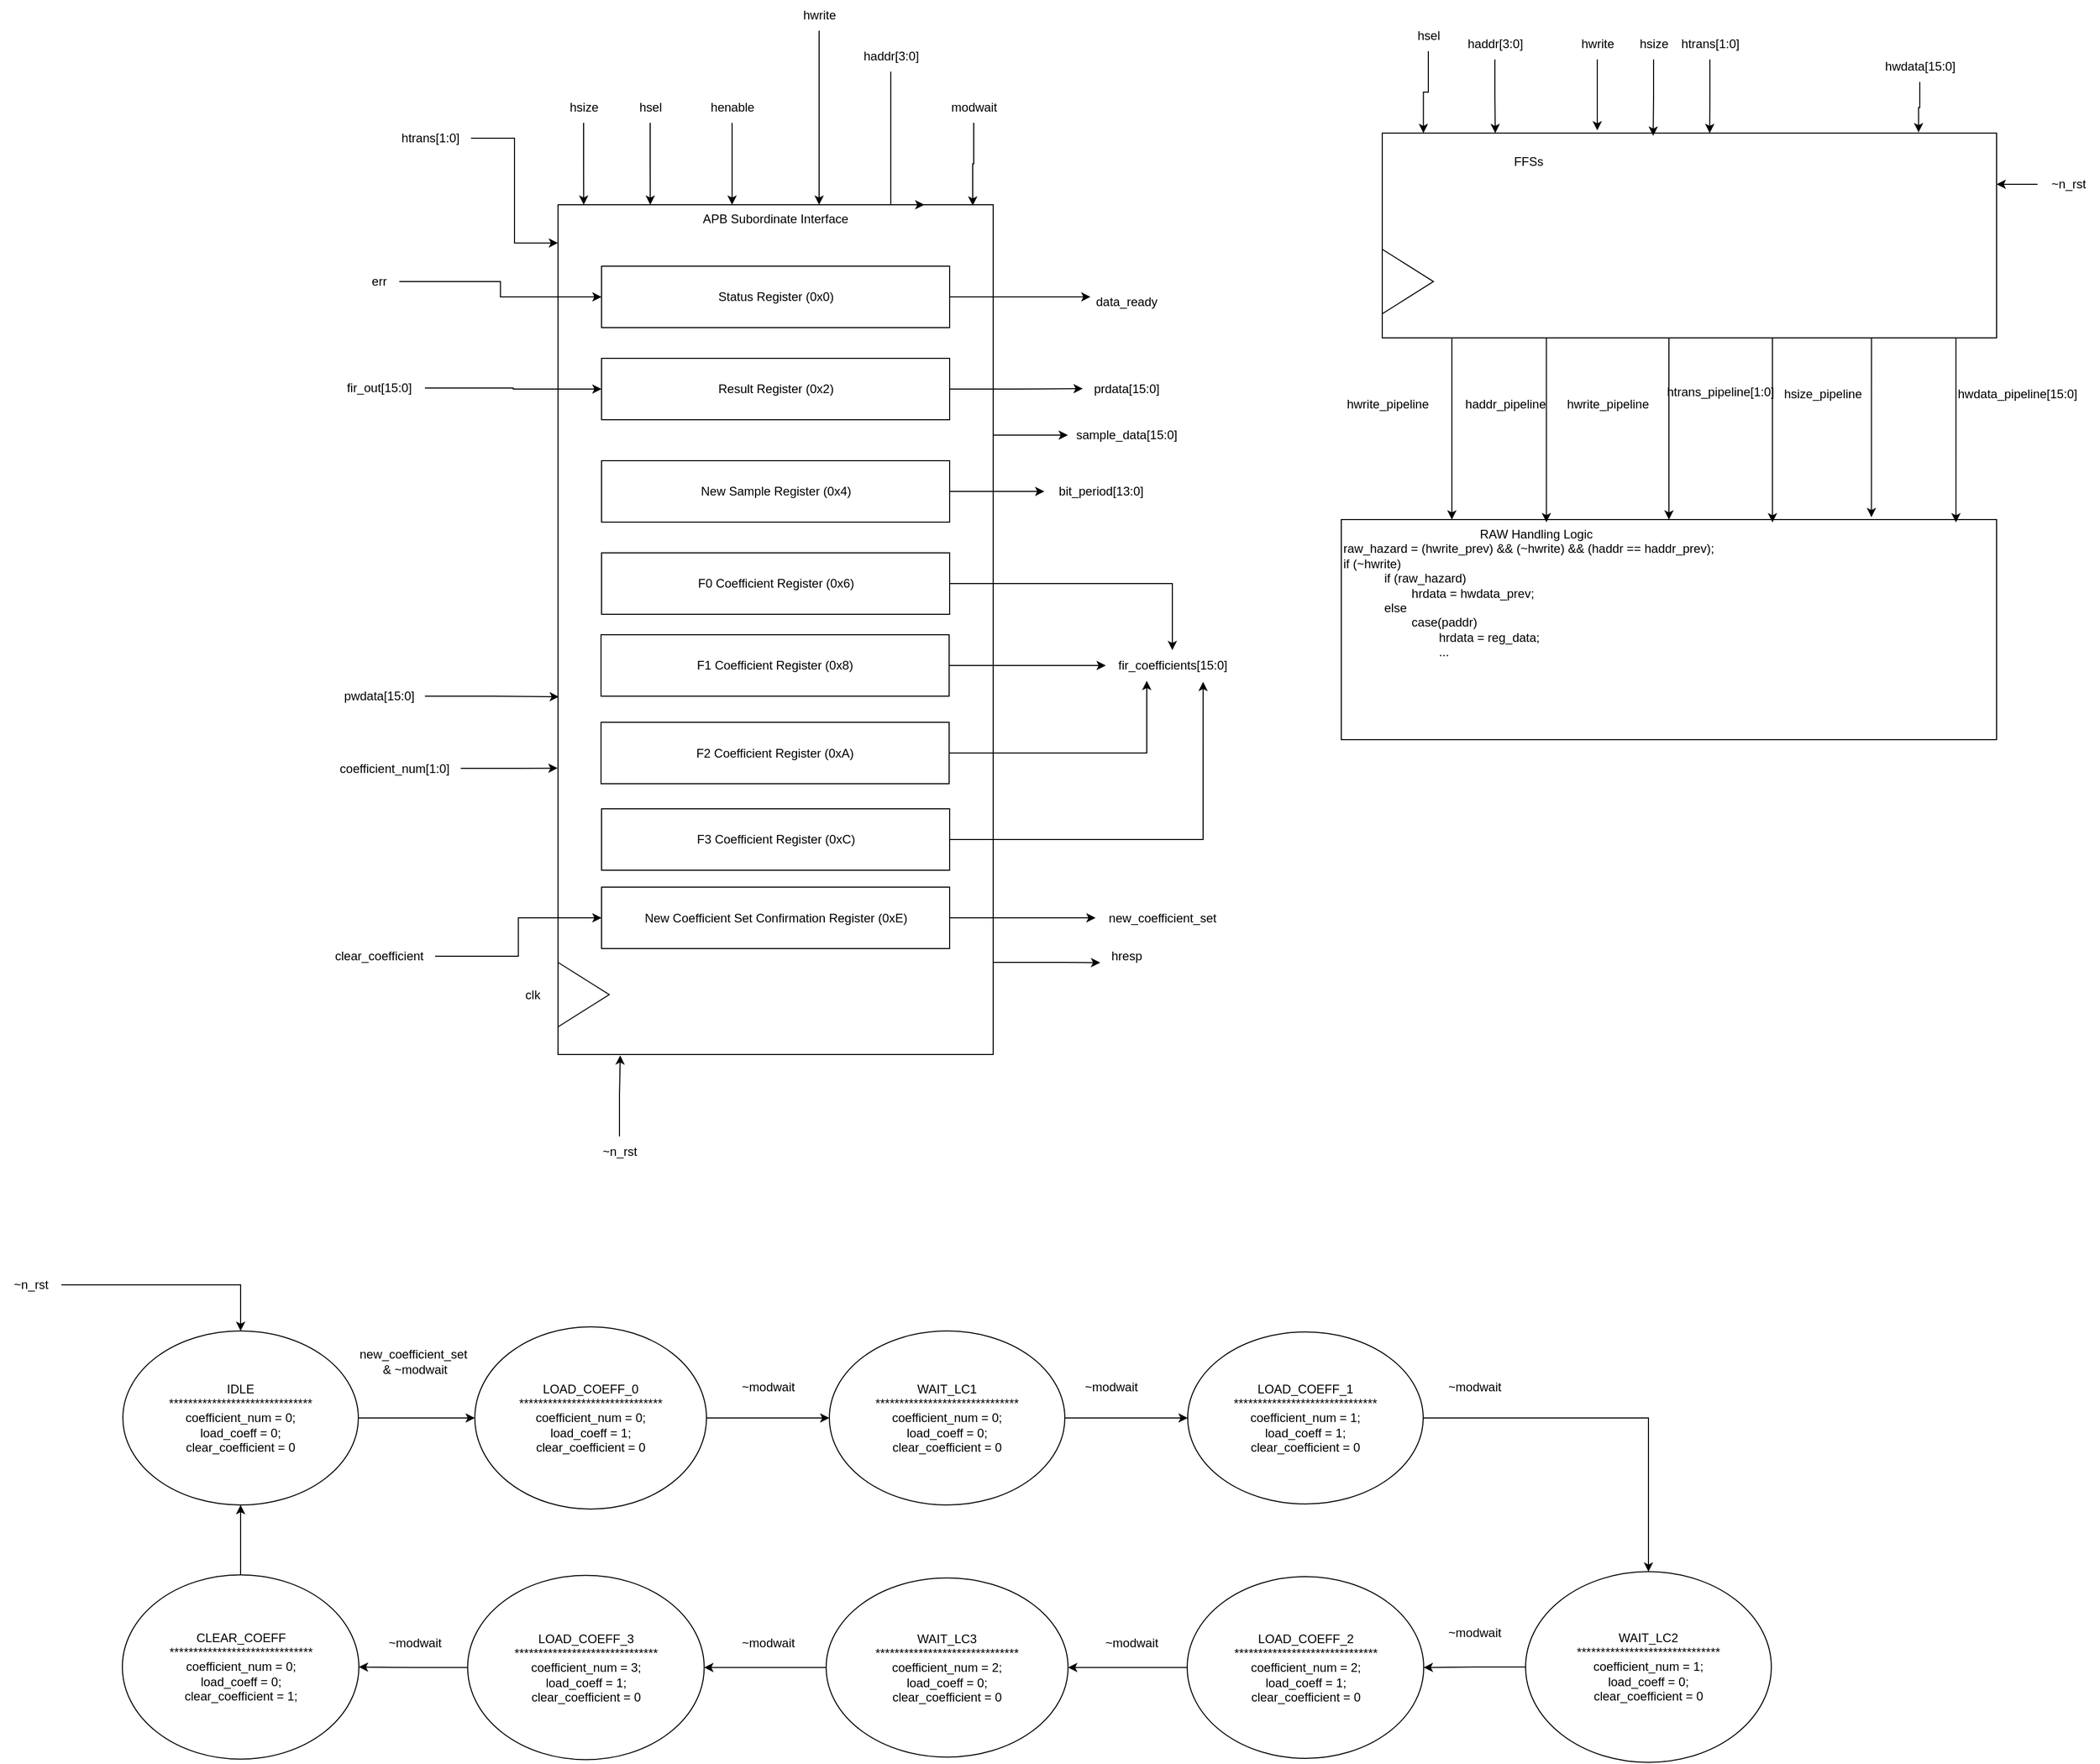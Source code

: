 <mxfile version="26.1.3">
  <diagram name="Page-1" id="P24K-qhNfImgQtz_AjTO">
    <mxGraphModel dx="3123" dy="1238" grid="1" gridSize="10" guides="1" tooltips="1" connect="1" arrows="1" fold="1" page="1" pageScale="1" pageWidth="850" pageHeight="1100" math="0" shadow="0">
      <root>
        <mxCell id="0" />
        <mxCell id="1" parent="0" />
        <mxCell id="o1OYObT5BuMIY8ksVBpy-1" value="clk" style="text;html=1;align=center;verticalAlign=middle;resizable=0;points=[];autosize=1;strokeColor=none;fillColor=none;" parent="1" vertex="1">
          <mxGeometry x="-950" y="1926.5" width="40" height="30" as="geometry" />
        </mxCell>
        <mxCell id="o1OYObT5BuMIY8ksVBpy-2" value="~n_rst" style="text;html=1;align=center;verticalAlign=middle;resizable=0;points=[];autosize=1;strokeColor=none;fillColor=none;" parent="1" vertex="1">
          <mxGeometry x="-875" y="2080" width="60" height="30" as="geometry" />
        </mxCell>
        <mxCell id="o1OYObT5BuMIY8ksVBpy-3" value="&lt;div&gt;APB Subordinate Interface&lt;/div&gt;" style="rounded=0;whiteSpace=wrap;html=1;align=center;verticalAlign=top;" parent="1" vertex="1">
          <mxGeometry x="-905" y="1170" width="425" height="830" as="geometry" />
        </mxCell>
        <mxCell id="o1OYObT5BuMIY8ksVBpy-4" value="" style="triangle;whiteSpace=wrap;html=1;" parent="1" vertex="1">
          <mxGeometry x="-905" y="1910" width="50" height="63" as="geometry" />
        </mxCell>
        <mxCell id="o1OYObT5BuMIY8ksVBpy-5" style="edgeStyle=orthogonalEdgeStyle;rounded=0;orthogonalLoop=1;jettySize=auto;html=1;entryX=0.143;entryY=1.001;entryDx=0;entryDy=0;entryPerimeter=0;" parent="1" source="o1OYObT5BuMIY8ksVBpy-2" target="o1OYObT5BuMIY8ksVBpy-3" edge="1">
          <mxGeometry relative="1" as="geometry" />
        </mxCell>
        <mxCell id="o1OYObT5BuMIY8ksVBpy-6" value="Status Register (0x0)" style="rounded=0;whiteSpace=wrap;html=1;" parent="1" vertex="1">
          <mxGeometry x="-862.5" y="1230" width="340" height="60" as="geometry" />
        </mxCell>
        <mxCell id="o1OYObT5BuMIY8ksVBpy-7" value="Result Register (0x2)" style="rounded=0;whiteSpace=wrap;html=1;" parent="1" vertex="1">
          <mxGeometry x="-862.5" y="1320" width="340" height="60" as="geometry" />
        </mxCell>
        <mxCell id="o1OYObT5BuMIY8ksVBpy-8" style="edgeStyle=orthogonalEdgeStyle;rounded=0;orthogonalLoop=1;jettySize=auto;html=1;" parent="1" source="o1OYObT5BuMIY8ksVBpy-9" target="o1OYObT5BuMIY8ksVBpy-32" edge="1">
          <mxGeometry relative="1" as="geometry" />
        </mxCell>
        <mxCell id="o1OYObT5BuMIY8ksVBpy-9" value="New Sample Register (0x4)" style="rounded=0;whiteSpace=wrap;html=1;" parent="1" vertex="1">
          <mxGeometry x="-862.5" y="1420" width="340" height="60" as="geometry" />
        </mxCell>
        <mxCell id="o1OYObT5BuMIY8ksVBpy-10" style="edgeStyle=orthogonalEdgeStyle;rounded=0;orthogonalLoop=1;jettySize=auto;html=1;" parent="1" source="o1OYObT5BuMIY8ksVBpy-11" target="o1OYObT5BuMIY8ksVBpy-33" edge="1">
          <mxGeometry relative="1" as="geometry" />
        </mxCell>
        <mxCell id="o1OYObT5BuMIY8ksVBpy-11" value="F0 Coefficient Register (0x6)" style="rounded=0;whiteSpace=wrap;html=1;" parent="1" vertex="1">
          <mxGeometry x="-862.5" y="1510" width="340" height="60" as="geometry" />
        </mxCell>
        <mxCell id="o1OYObT5BuMIY8ksVBpy-13" style="edgeStyle=orthogonalEdgeStyle;rounded=0;orthogonalLoop=1;jettySize=auto;html=1;entryX=0;entryY=0.5;entryDx=0;entryDy=0;" parent="1" source="o1OYObT5BuMIY8ksVBpy-14" target="o1OYObT5BuMIY8ksVBpy-6" edge="1">
          <mxGeometry relative="1" as="geometry" />
        </mxCell>
        <mxCell id="o1OYObT5BuMIY8ksVBpy-14" value="err" style="text;html=1;align=center;verticalAlign=middle;resizable=0;points=[];autosize=1;strokeColor=none;fillColor=none;" parent="1" vertex="1">
          <mxGeometry x="-1100" y="1230" width="40" height="30" as="geometry" />
        </mxCell>
        <mxCell id="o1OYObT5BuMIY8ksVBpy-15" value="sample_data[15:0]" style="text;html=1;align=center;verticalAlign=middle;resizable=0;points=[];autosize=1;strokeColor=none;fillColor=none;" parent="1" vertex="1">
          <mxGeometry x="-410" y="1380" width="120" height="30" as="geometry" />
        </mxCell>
        <mxCell id="o1OYObT5BuMIY8ksVBpy-18" style="edgeStyle=orthogonalEdgeStyle;rounded=0;orthogonalLoop=1;jettySize=auto;html=1;entryX=0;entryY=0.5;entryDx=0;entryDy=0;" parent="1" source="JW7BccXnfLLCZpJVobOL-10" target="o1OYObT5BuMIY8ksVBpy-7" edge="1">
          <mxGeometry relative="1" as="geometry">
            <mxPoint x="-1020" y="1365" as="sourcePoint" />
            <mxPoint x="-940" y="1350" as="targetPoint" />
            <Array as="points" />
          </mxGeometry>
        </mxCell>
        <mxCell id="o1OYObT5BuMIY8ksVBpy-20" value="hsel" style="text;html=1;align=center;verticalAlign=middle;resizable=0;points=[];autosize=1;strokeColor=none;fillColor=none;" parent="1" vertex="1">
          <mxGeometry x="-840" y="1060" width="50" height="30" as="geometry" />
        </mxCell>
        <mxCell id="o1OYObT5BuMIY8ksVBpy-21" value="haddr[3:0]" style="text;html=1;align=center;verticalAlign=middle;resizable=0;points=[];autosize=1;strokeColor=none;fillColor=none;" parent="1" vertex="1">
          <mxGeometry x="-620" y="1010" width="80" height="30" as="geometry" />
        </mxCell>
        <mxCell id="o1OYObT5BuMIY8ksVBpy-22" style="edgeStyle=orthogonalEdgeStyle;rounded=0;orthogonalLoop=1;jettySize=auto;html=1;" parent="1" source="o1OYObT5BuMIY8ksVBpy-23" target="o1OYObT5BuMIY8ksVBpy-3" edge="1">
          <mxGeometry relative="1" as="geometry">
            <Array as="points">
              <mxPoint x="-735" y="1150" />
              <mxPoint x="-735" y="1150" />
            </Array>
          </mxGeometry>
        </mxCell>
        <mxCell id="o1OYObT5BuMIY8ksVBpy-23" value="henable" style="text;html=1;align=center;verticalAlign=middle;resizable=0;points=[];autosize=1;strokeColor=none;fillColor=none;" parent="1" vertex="1">
          <mxGeometry x="-770" y="1060" width="70" height="30" as="geometry" />
        </mxCell>
        <mxCell id="o1OYObT5BuMIY8ksVBpy-24" style="edgeStyle=orthogonalEdgeStyle;rounded=0;orthogonalLoop=1;jettySize=auto;html=1;" parent="1" source="o1OYObT5BuMIY8ksVBpy-25" target="o1OYObT5BuMIY8ksVBpy-3" edge="1">
          <mxGeometry relative="1" as="geometry">
            <Array as="points">
              <mxPoint x="-650" y="1160" />
              <mxPoint x="-650" y="1160" />
            </Array>
          </mxGeometry>
        </mxCell>
        <mxCell id="o1OYObT5BuMIY8ksVBpy-25" value="hwrite" style="text;html=1;align=center;verticalAlign=middle;resizable=0;points=[];autosize=1;strokeColor=none;fillColor=none;" parent="1" vertex="1">
          <mxGeometry x="-680" y="970" width="60" height="30" as="geometry" />
        </mxCell>
        <mxCell id="o1OYObT5BuMIY8ksVBpy-28" value="pwdata[15:0]" style="text;html=1;align=center;verticalAlign=middle;resizable=0;points=[];autosize=1;strokeColor=none;fillColor=none;" parent="1" vertex="1">
          <mxGeometry x="-1125" y="1635" width="90" height="30" as="geometry" />
        </mxCell>
        <mxCell id="o1OYObT5BuMIY8ksVBpy-29" value="prdata[15:0]" style="text;html=1;align=center;verticalAlign=middle;resizable=0;points=[];autosize=1;strokeColor=none;fillColor=none;" parent="1" vertex="1">
          <mxGeometry x="-395" y="1335" width="90" height="30" as="geometry" />
        </mxCell>
        <mxCell id="o1OYObT5BuMIY8ksVBpy-30" value="hresp" style="text;html=1;align=center;verticalAlign=middle;resizable=0;points=[];autosize=1;strokeColor=none;fillColor=none;" parent="1" vertex="1">
          <mxGeometry x="-375" y="1889" width="50" height="30" as="geometry" />
        </mxCell>
        <mxCell id="o1OYObT5BuMIY8ksVBpy-31" value="data_ready" style="text;html=1;align=center;verticalAlign=middle;resizable=0;points=[];autosize=1;strokeColor=none;fillColor=none;" parent="1" vertex="1">
          <mxGeometry x="-390" y="1250" width="80" height="30" as="geometry" />
        </mxCell>
        <mxCell id="o1OYObT5BuMIY8ksVBpy-32" value="bit_period[13:0]" style="text;html=1;align=center;verticalAlign=middle;resizable=0;points=[];autosize=1;strokeColor=none;fillColor=none;" parent="1" vertex="1">
          <mxGeometry x="-430" y="1435" width="110" height="30" as="geometry" />
        </mxCell>
        <mxCell id="o1OYObT5BuMIY8ksVBpy-33" value="fir_coefficients[15:0]" style="text;html=1;align=center;verticalAlign=middle;resizable=0;points=[];autosize=1;strokeColor=none;fillColor=none;" parent="1" vertex="1">
          <mxGeometry x="-370" y="1605" width="130" height="30" as="geometry" />
        </mxCell>
        <mxCell id="o1OYObT5BuMIY8ksVBpy-34" style="edgeStyle=orthogonalEdgeStyle;rounded=0;orthogonalLoop=1;jettySize=auto;html=1;entryX=0.842;entryY=0;entryDx=0;entryDy=0;entryPerimeter=0;" parent="1" source="o1OYObT5BuMIY8ksVBpy-21" target="o1OYObT5BuMIY8ksVBpy-3" edge="1">
          <mxGeometry relative="1" as="geometry">
            <Array as="points">
              <mxPoint x="-580" y="1170" />
            </Array>
          </mxGeometry>
        </mxCell>
        <mxCell id="o1OYObT5BuMIY8ksVBpy-35" style="edgeStyle=orthogonalEdgeStyle;rounded=0;orthogonalLoop=1;jettySize=auto;html=1;entryX=0.212;entryY=0;entryDx=0;entryDy=0;entryPerimeter=0;" parent="1" source="o1OYObT5BuMIY8ksVBpy-20" target="o1OYObT5BuMIY8ksVBpy-3" edge="1">
          <mxGeometry relative="1" as="geometry" />
        </mxCell>
        <mxCell id="o1OYObT5BuMIY8ksVBpy-37" style="edgeStyle=orthogonalEdgeStyle;rounded=0;orthogonalLoop=1;jettySize=auto;html=1;exitX=1;exitY=0.5;exitDx=0;exitDy=0;entryX=0.063;entryY=0.333;entryDx=0;entryDy=0;entryPerimeter=0;" parent="1" source="o1OYObT5BuMIY8ksVBpy-6" target="o1OYObT5BuMIY8ksVBpy-31" edge="1">
          <mxGeometry relative="1" as="geometry">
            <mxPoint x="-522.5" y="1630" as="sourcePoint" />
          </mxGeometry>
        </mxCell>
        <mxCell id="o1OYObT5BuMIY8ksVBpy-38" style="edgeStyle=orthogonalEdgeStyle;rounded=0;orthogonalLoop=1;jettySize=auto;html=1;exitX=1;exitY=1;exitDx=0;exitDy=0;entryX=-0.009;entryY=0.71;entryDx=0;entryDy=0;entryPerimeter=0;" parent="1" source="o1OYObT5BuMIY8ksVBpy-3" target="o1OYObT5BuMIY8ksVBpy-30" edge="1">
          <mxGeometry relative="1" as="geometry">
            <Array as="points">
              <mxPoint x="-480" y="1910" />
              <mxPoint x="-410" y="1910" />
            </Array>
          </mxGeometry>
        </mxCell>
        <mxCell id="o1OYObT5BuMIY8ksVBpy-39" style="edgeStyle=orthogonalEdgeStyle;rounded=0;orthogonalLoop=1;jettySize=auto;html=1;exitX=1;exitY=0.5;exitDx=0;exitDy=0;entryX=0.028;entryY=0.486;entryDx=0;entryDy=0;entryPerimeter=0;" parent="1" source="o1OYObT5BuMIY8ksVBpy-7" target="o1OYObT5BuMIY8ksVBpy-29" edge="1">
          <mxGeometry relative="1" as="geometry" />
        </mxCell>
        <mxCell id="JW7BccXnfLLCZpJVobOL-7" style="edgeStyle=orthogonalEdgeStyle;rounded=0;orthogonalLoop=1;jettySize=auto;html=1;" parent="1" source="o1OYObT5BuMIY8ksVBpy-41" target="o1OYObT5BuMIY8ksVBpy-33" edge="1">
          <mxGeometry relative="1" as="geometry" />
        </mxCell>
        <mxCell id="o1OYObT5BuMIY8ksVBpy-41" value="F1 Coefficient Register (0x8)" style="rounded=0;whiteSpace=wrap;html=1;" parent="1" vertex="1">
          <mxGeometry x="-863" y="1590" width="340" height="60" as="geometry" />
        </mxCell>
        <mxCell id="JW7BccXnfLLCZpJVobOL-8" style="edgeStyle=orthogonalEdgeStyle;rounded=0;orthogonalLoop=1;jettySize=auto;html=1;" parent="1" source="o1OYObT5BuMIY8ksVBpy-42" target="o1OYObT5BuMIY8ksVBpy-33" edge="1">
          <mxGeometry relative="1" as="geometry">
            <mxPoint x="-340" y="1640" as="targetPoint" />
            <Array as="points">
              <mxPoint x="-330" y="1706" />
            </Array>
          </mxGeometry>
        </mxCell>
        <mxCell id="o1OYObT5BuMIY8ksVBpy-42" value="F2 Coefficient Register (0xA)" style="rounded=0;whiteSpace=wrap;html=1;" parent="1" vertex="1">
          <mxGeometry x="-863" y="1675.5" width="340" height="60" as="geometry" />
        </mxCell>
        <mxCell id="o1OYObT5BuMIY8ksVBpy-43" value="F3 Coefficient Register (0xC)" style="rounded=0;whiteSpace=wrap;html=1;" parent="1" vertex="1">
          <mxGeometry x="-862.5" y="1760" width="340" height="60" as="geometry" />
        </mxCell>
        <mxCell id="JW7BccXnfLLCZpJVobOL-14" style="edgeStyle=orthogonalEdgeStyle;rounded=0;orthogonalLoop=1;jettySize=auto;html=1;" parent="1" source="o1OYObT5BuMIY8ksVBpy-44" target="JW7BccXnfLLCZpJVobOL-15" edge="1">
          <mxGeometry relative="1" as="geometry">
            <mxPoint x="-390" y="1866.5" as="targetPoint" />
          </mxGeometry>
        </mxCell>
        <mxCell id="o1OYObT5BuMIY8ksVBpy-44" value="New Coefficient Set Confirmation Register (0xE)" style="rounded=0;whiteSpace=wrap;html=1;" parent="1" vertex="1">
          <mxGeometry x="-862.5" y="1836.5" width="340" height="60" as="geometry" />
        </mxCell>
        <mxCell id="JW7BccXnfLLCZpJVobOL-1" value="hsize" style="text;html=1;align=center;verticalAlign=middle;resizable=0;points=[];autosize=1;strokeColor=none;fillColor=none;" parent="1" vertex="1">
          <mxGeometry x="-905" y="1060" width="50" height="30" as="geometry" />
        </mxCell>
        <mxCell id="JW7BccXnfLLCZpJVobOL-2" style="edgeStyle=orthogonalEdgeStyle;rounded=0;orthogonalLoop=1;jettySize=auto;html=1;entryX=0.059;entryY=0;entryDx=0;entryDy=0;entryPerimeter=0;" parent="1" source="JW7BccXnfLLCZpJVobOL-1" target="o1OYObT5BuMIY8ksVBpy-3" edge="1">
          <mxGeometry relative="1" as="geometry" />
        </mxCell>
        <mxCell id="JW7BccXnfLLCZpJVobOL-3" value="htrans[1:0]" style="text;html=1;align=center;verticalAlign=middle;resizable=0;points=[];autosize=1;strokeColor=none;fillColor=none;" parent="1" vertex="1">
          <mxGeometry x="-1070" y="1090" width="80" height="30" as="geometry" />
        </mxCell>
        <mxCell id="JW7BccXnfLLCZpJVobOL-4" style="edgeStyle=orthogonalEdgeStyle;rounded=0;orthogonalLoop=1;jettySize=auto;html=1;entryX=0;entryY=0.045;entryDx=0;entryDy=0;entryPerimeter=0;" parent="1" source="JW7BccXnfLLCZpJVobOL-3" target="o1OYObT5BuMIY8ksVBpy-3" edge="1">
          <mxGeometry relative="1" as="geometry" />
        </mxCell>
        <mxCell id="JW7BccXnfLLCZpJVobOL-5" value="modwait" style="text;html=1;align=center;verticalAlign=middle;resizable=0;points=[];autosize=1;strokeColor=none;fillColor=none;" parent="1" vertex="1">
          <mxGeometry x="-534" y="1060" width="70" height="30" as="geometry" />
        </mxCell>
        <mxCell id="JW7BccXnfLLCZpJVobOL-6" style="edgeStyle=orthogonalEdgeStyle;rounded=0;orthogonalLoop=1;jettySize=auto;html=1;entryX=0.953;entryY=0.001;entryDx=0;entryDy=0;entryPerimeter=0;" parent="1" source="JW7BccXnfLLCZpJVobOL-5" target="o1OYObT5BuMIY8ksVBpy-3" edge="1">
          <mxGeometry relative="1" as="geometry" />
        </mxCell>
        <mxCell id="JW7BccXnfLLCZpJVobOL-9" style="edgeStyle=orthogonalEdgeStyle;rounded=0;orthogonalLoop=1;jettySize=auto;html=1;entryX=0.731;entryY=1.033;entryDx=0;entryDy=0;entryPerimeter=0;" parent="1" source="o1OYObT5BuMIY8ksVBpy-43" target="o1OYObT5BuMIY8ksVBpy-33" edge="1">
          <mxGeometry relative="1" as="geometry" />
        </mxCell>
        <mxCell id="JW7BccXnfLLCZpJVobOL-10" value="fir_out[15:0]" style="text;html=1;align=center;verticalAlign=middle;resizable=0;points=[];autosize=1;strokeColor=none;fillColor=none;" parent="1" vertex="1">
          <mxGeometry x="-1125" y="1334" width="90" height="30" as="geometry" />
        </mxCell>
        <mxCell id="JW7BccXnfLLCZpJVobOL-11" value="coefficient_num[1:0]" style="text;html=1;align=center;verticalAlign=middle;resizable=0;points=[];autosize=1;strokeColor=none;fillColor=none;" parent="1" vertex="1">
          <mxGeometry x="-1130" y="1705.5" width="130" height="30" as="geometry" />
        </mxCell>
        <mxCell id="JW7BccXnfLLCZpJVobOL-13" style="edgeStyle=orthogonalEdgeStyle;rounded=0;orthogonalLoop=1;jettySize=auto;html=1;entryX=0;entryY=0.5;entryDx=0;entryDy=0;" parent="1" source="JW7BccXnfLLCZpJVobOL-12" target="o1OYObT5BuMIY8ksVBpy-44" edge="1">
          <mxGeometry relative="1" as="geometry" />
        </mxCell>
        <mxCell id="JW7BccXnfLLCZpJVobOL-12" value="clear_coefficient" style="text;html=1;align=center;verticalAlign=middle;resizable=0;points=[];autosize=1;strokeColor=none;fillColor=none;" parent="1" vertex="1">
          <mxGeometry x="-1135" y="1889" width="110" height="30" as="geometry" />
        </mxCell>
        <mxCell id="JW7BccXnfLLCZpJVobOL-15" value="new_coefficient_set" style="text;html=1;align=center;verticalAlign=middle;resizable=0;points=[];autosize=1;strokeColor=none;fillColor=none;" parent="1" vertex="1">
          <mxGeometry x="-380" y="1851.5" width="130" height="30" as="geometry" />
        </mxCell>
        <mxCell id="JW7BccXnfLLCZpJVobOL-19" style="edgeStyle=orthogonalEdgeStyle;rounded=0;orthogonalLoop=1;jettySize=auto;html=1;entryX=-0.001;entryY=0.663;entryDx=0;entryDy=0;entryPerimeter=0;" parent="1" source="JW7BccXnfLLCZpJVobOL-11" target="o1OYObT5BuMIY8ksVBpy-3" edge="1">
          <mxGeometry relative="1" as="geometry" />
        </mxCell>
        <mxCell id="JW7BccXnfLLCZpJVobOL-20" style="edgeStyle=orthogonalEdgeStyle;rounded=0;orthogonalLoop=1;jettySize=auto;html=1;entryX=0.002;entryY=0.579;entryDx=0;entryDy=0;entryPerimeter=0;" parent="1" source="o1OYObT5BuMIY8ksVBpy-28" target="o1OYObT5BuMIY8ksVBpy-3" edge="1">
          <mxGeometry relative="1" as="geometry" />
        </mxCell>
        <mxCell id="fwudxveZ5-e4nDieEfGb-2" style="edgeStyle=orthogonalEdgeStyle;rounded=0;orthogonalLoop=1;jettySize=auto;html=1;exitX=1;exitY=0.25;exitDx=0;exitDy=0;entryX=0.025;entryY=0.5;entryDx=0;entryDy=0;entryPerimeter=0;" parent="1" source="o1OYObT5BuMIY8ksVBpy-3" target="o1OYObT5BuMIY8ksVBpy-15" edge="1">
          <mxGeometry relative="1" as="geometry">
            <Array as="points">
              <mxPoint x="-480" y="1395" />
            </Array>
          </mxGeometry>
        </mxCell>
        <mxCell id="LpoQ7QQkOEqiTwrf-mtN-2" value="&lt;span style=&quot;white-space: pre;&quot;&gt;&#x9;&lt;/span&gt;&lt;span style=&quot;white-space: pre;&quot;&gt;&#x9;&lt;/span&gt;&lt;span style=&quot;white-space: pre;&quot;&gt;&#x9;&lt;/span&gt;&lt;span style=&quot;white-space: pre;&quot;&gt;&#x9;&lt;/span&gt;&lt;span style=&quot;white-space: pre;&quot;&gt;&#x9;&lt;/span&gt;RAW Handling Logic&lt;div&gt;raw_hazard = (hwrite_prev) &amp;amp;&amp;amp; (~hwrite) &amp;amp;&amp;amp; (haddr == haddr_prev);&lt;br&gt;&lt;/div&gt;&lt;div&gt;if (~hwrite)&lt;/div&gt;&lt;blockquote style=&quot;margin: 0 0 0 40px; border: none; padding: 0px;&quot;&gt;&lt;div&gt;if (raw_hazard)&lt;/div&gt;&lt;div&gt;&lt;span style=&quot;white-space: pre;&quot;&gt;&#x9;&lt;/span&gt;hrdata = hwdata_prev;&lt;/div&gt;&lt;div&gt;else&amp;nbsp;&lt;/div&gt;&lt;div&gt;&lt;span style=&quot;white-space: pre;&quot;&gt;&#x9;&lt;/span&gt;case(paddr)&amp;nbsp;&lt;/div&gt;&lt;div&gt;&lt;span style=&quot;white-space: pre;&quot;&gt;&#x9;&lt;/span&gt;&lt;span style=&quot;white-space: pre;&quot;&gt;&#x9;&lt;/span&gt;hrdata = reg_data;&lt;br&gt;&lt;/div&gt;&lt;div&gt;&lt;span style=&quot;white-space: pre;&quot;&gt;&#x9;&lt;/span&gt;&lt;span style=&quot;white-space: pre;&quot;&gt;&#x9;&lt;/span&gt;...&lt;br&gt;&lt;/div&gt;&lt;/blockquote&gt;" style="rounded=0;whiteSpace=wrap;html=1;verticalAlign=top;align=left;" parent="1" vertex="1">
          <mxGeometry x="-140" y="1477.5" width="640" height="215" as="geometry" />
        </mxCell>
        <mxCell id="LpoQ7QQkOEqiTwrf-mtN-9" style="edgeStyle=orthogonalEdgeStyle;rounded=0;orthogonalLoop=1;jettySize=auto;html=1;exitX=0.25;exitY=1;exitDx=0;exitDy=0;" parent="1" source="LpoQ7QQkOEqiTwrf-mtN-5" target="LpoQ7QQkOEqiTwrf-mtN-2" edge="1">
          <mxGeometry relative="1" as="geometry">
            <Array as="points">
              <mxPoint x="-32" y="1300" />
            </Array>
          </mxGeometry>
        </mxCell>
        <mxCell id="rItySoxppKRKGPyVT9mJ-12" style="edgeStyle=orthogonalEdgeStyle;rounded=0;orthogonalLoop=1;jettySize=auto;html=1;exitX=0.5;exitY=1;exitDx=0;exitDy=0;entryX=0.5;entryY=0;entryDx=0;entryDy=0;" edge="1" parent="1" source="LpoQ7QQkOEqiTwrf-mtN-5" target="LpoQ7QQkOEqiTwrf-mtN-2">
          <mxGeometry relative="1" as="geometry">
            <Array as="points">
              <mxPoint x="180" y="1300" />
            </Array>
          </mxGeometry>
        </mxCell>
        <mxCell id="LpoQ7QQkOEqiTwrf-mtN-5" value="&lt;span style=&quot;white-space: pre;&quot;&gt;&#x9;&lt;/span&gt;&lt;div&gt;&lt;span style=&quot;white-space: pre;&quot;&gt;&#x9;&lt;/span&gt;&lt;span style=&quot;white-space: pre;&quot;&gt;&#x9;&lt;/span&gt;&amp;nbsp; &amp;nbsp; &amp;nbsp; &amp;nbsp; &amp;nbsp; &amp;nbsp; &amp;nbsp; &amp;nbsp; &amp;nbsp; &amp;nbsp; &amp;nbsp; FFSs&lt;div&gt;&lt;span style=&quot;white-space: pre;&quot;&gt;&#x9;&lt;/span&gt;&lt;br&gt;&lt;/div&gt;&lt;/div&gt;" style="rounded=0;whiteSpace=wrap;html=1;verticalAlign=top;align=left;" parent="1" vertex="1">
          <mxGeometry x="-100" y="1100" width="600" height="200" as="geometry" />
        </mxCell>
        <mxCell id="LpoQ7QQkOEqiTwrf-mtN-6" value="" style="triangle;whiteSpace=wrap;html=1;" parent="1" vertex="1">
          <mxGeometry x="-100" y="1213.5" width="50" height="63" as="geometry" />
        </mxCell>
        <mxCell id="LpoQ7QQkOEqiTwrf-mtN-7" style="edgeStyle=orthogonalEdgeStyle;rounded=0;orthogonalLoop=1;jettySize=auto;html=1;entryX=1;entryY=0.25;entryDx=0;entryDy=0;" parent="1" source="LpoQ7QQkOEqiTwrf-mtN-8" target="LpoQ7QQkOEqiTwrf-mtN-5" edge="1">
          <mxGeometry relative="1" as="geometry">
            <mxPoint x="311" y="1104.5" as="targetPoint" />
          </mxGeometry>
        </mxCell>
        <mxCell id="LpoQ7QQkOEqiTwrf-mtN-8" value="~n_rst" style="text;html=1;align=center;verticalAlign=middle;resizable=0;points=[];autosize=1;strokeColor=none;fillColor=none;" parent="1" vertex="1">
          <mxGeometry x="540" y="1135" width="60" height="30" as="geometry" />
        </mxCell>
        <mxCell id="LpoQ7QQkOEqiTwrf-mtN-10" style="edgeStyle=orthogonalEdgeStyle;rounded=0;orthogonalLoop=1;jettySize=auto;html=1;exitX=0.75;exitY=1;exitDx=0;exitDy=0;entryX=0.313;entryY=0.012;entryDx=0;entryDy=0;entryPerimeter=0;" parent="1" source="LpoQ7QQkOEqiTwrf-mtN-5" edge="1" target="LpoQ7QQkOEqiTwrf-mtN-2">
          <mxGeometry relative="1" as="geometry">
            <mxPoint x="60" y="1468" as="targetPoint" />
            <Array as="points">
              <mxPoint x="60" y="1300" />
            </Array>
          </mxGeometry>
        </mxCell>
        <mxCell id="LpoQ7QQkOEqiTwrf-mtN-11" value="hwrite_pipeline" style="text;html=1;align=center;verticalAlign=middle;resizable=0;points=[];autosize=1;strokeColor=none;fillColor=none;" parent="1" vertex="1">
          <mxGeometry x="-145" y="1350" width="100" height="30" as="geometry" />
        </mxCell>
        <mxCell id="LpoQ7QQkOEqiTwrf-mtN-12" value="haddr_pipeline" style="text;html=1;align=center;verticalAlign=middle;resizable=0;points=[];autosize=1;strokeColor=none;fillColor=none;" parent="1" vertex="1">
          <mxGeometry x="-30" y="1350" width="100" height="30" as="geometry" />
        </mxCell>
        <mxCell id="LpoQ7QQkOEqiTwrf-mtN-14" style="edgeStyle=orthogonalEdgeStyle;rounded=0;orthogonalLoop=1;jettySize=auto;html=1;entryX=0.873;entryY=-0.004;entryDx=0;entryDy=0;entryPerimeter=0;" parent="1" source="LpoQ7QQkOEqiTwrf-mtN-13" target="LpoQ7QQkOEqiTwrf-mtN-5" edge="1">
          <mxGeometry relative="1" as="geometry">
            <mxPoint x="160" y="1090" as="targetPoint" />
          </mxGeometry>
        </mxCell>
        <mxCell id="LpoQ7QQkOEqiTwrf-mtN-13" value="hwdata[15:0]" style="text;html=1;align=center;verticalAlign=middle;resizable=0;points=[];autosize=1;strokeColor=none;fillColor=none;" parent="1" vertex="1">
          <mxGeometry x="380" y="1020" width="90" height="30" as="geometry" />
        </mxCell>
        <mxCell id="LpoQ7QQkOEqiTwrf-mtN-15" style="edgeStyle=orthogonalEdgeStyle;rounded=0;orthogonalLoop=1;jettySize=auto;html=1;exitX=0.75;exitY=1;exitDx=0;exitDy=0;entryX=0.938;entryY=0.013;entryDx=0;entryDy=0;entryPerimeter=0;" parent="1" source="LpoQ7QQkOEqiTwrf-mtN-5" target="LpoQ7QQkOEqiTwrf-mtN-2" edge="1">
          <mxGeometry relative="1" as="geometry">
            <mxPoint x="460" y="1460" as="targetPoint" />
            <Array as="points">
              <mxPoint x="460" y="1300" />
            </Array>
          </mxGeometry>
        </mxCell>
        <mxCell id="LpoQ7QQkOEqiTwrf-mtN-16" value="hwdata_pipeline[15:0]" style="text;html=1;align=center;verticalAlign=middle;resizable=0;points=[];autosize=1;strokeColor=none;fillColor=none;" parent="1" vertex="1">
          <mxGeometry x="450" y="1340" width="140" height="30" as="geometry" />
        </mxCell>
        <mxCell id="3QsRiTd6nPxtawyFbft6-2" style="edgeStyle=orthogonalEdgeStyle;rounded=0;orthogonalLoop=1;jettySize=auto;html=1;exitX=1;exitY=0.5;exitDx=0;exitDy=0;entryX=0;entryY=0.5;entryDx=0;entryDy=0;" parent="1" source="LpoQ7QQkOEqiTwrf-mtN-18" target="LpoQ7QQkOEqiTwrf-mtN-22" edge="1">
          <mxGeometry relative="1" as="geometry" />
        </mxCell>
        <mxCell id="LpoQ7QQkOEqiTwrf-mtN-18" value="&lt;div&gt;IDLE&lt;/div&gt;&lt;div&gt;******************************&lt;/div&gt;&lt;div&gt;coefficient_num = 0;&lt;/div&gt;&lt;div&gt;load_coeff = 0;&lt;/div&gt;&lt;div&gt;clear_coefficient = 0&lt;/div&gt;" style="ellipse;whiteSpace=wrap;html=1;" parent="1" vertex="1">
          <mxGeometry x="-1330" y="2270" width="230" height="170" as="geometry" />
        </mxCell>
        <mxCell id="LpoQ7QQkOEqiTwrf-mtN-19" style="edgeStyle=orthogonalEdgeStyle;rounded=0;orthogonalLoop=1;jettySize=auto;html=1;entryX=0.5;entryY=0;entryDx=0;entryDy=0;" parent="1" source="LpoQ7QQkOEqiTwrf-mtN-20" target="LpoQ7QQkOEqiTwrf-mtN-18" edge="1">
          <mxGeometry relative="1" as="geometry" />
        </mxCell>
        <mxCell id="LpoQ7QQkOEqiTwrf-mtN-20" value="~n_rst" style="text;html=1;align=center;verticalAlign=middle;resizable=0;points=[];autosize=1;strokeColor=none;fillColor=none;" parent="1" vertex="1">
          <mxGeometry x="-1450" y="2210" width="60" height="30" as="geometry" />
        </mxCell>
        <mxCell id="3QsRiTd6nPxtawyFbft6-3" style="edgeStyle=orthogonalEdgeStyle;rounded=0;orthogonalLoop=1;jettySize=auto;html=1;exitX=1;exitY=0.5;exitDx=0;exitDy=0;entryX=0;entryY=0.5;entryDx=0;entryDy=0;" parent="1" source="LpoQ7QQkOEqiTwrf-mtN-22" target="LpoQ7QQkOEqiTwrf-mtN-31" edge="1">
          <mxGeometry relative="1" as="geometry" />
        </mxCell>
        <mxCell id="LpoQ7QQkOEqiTwrf-mtN-22" value="&lt;div&gt;LOAD_COEFF_0&lt;/div&gt;&lt;div&gt;******************************&lt;/div&gt;&lt;div&gt;&lt;div&gt;coefficient_num = 0;&lt;/div&gt;&lt;div&gt;load_coeff = 1;&lt;/div&gt;&lt;div&gt;clear_coefficient = 0&lt;/div&gt;&lt;/div&gt;" style="ellipse;whiteSpace=wrap;html=1;verticalAlign=middle;" parent="1" vertex="1">
          <mxGeometry x="-986.25" y="2266" width="226.25" height="178" as="geometry" />
        </mxCell>
        <mxCell id="3QsRiTd6nPxtawyFbft6-5" style="edgeStyle=orthogonalEdgeStyle;rounded=0;orthogonalLoop=1;jettySize=auto;html=1;exitX=1;exitY=0.5;exitDx=0;exitDy=0;entryX=0.5;entryY=0;entryDx=0;entryDy=0;" parent="1" source="LpoQ7QQkOEqiTwrf-mtN-24" target="LpoQ7QQkOEqiTwrf-mtN-33" edge="1">
          <mxGeometry relative="1" as="geometry" />
        </mxCell>
        <mxCell id="LpoQ7QQkOEqiTwrf-mtN-24" value="&lt;div&gt;LOAD_COEFF_1&lt;/div&gt;&lt;div&gt;******************************&lt;/div&gt;&lt;div&gt;&lt;div&gt;coefficient_num = 1;&lt;/div&gt;&lt;div&gt;load_coeff = 1;&lt;/div&gt;&lt;div&gt;clear_coefficient = 0&lt;/div&gt;&lt;/div&gt;" style="ellipse;whiteSpace=wrap;html=1;verticalAlign=middle;" parent="1" vertex="1">
          <mxGeometry x="-290" y="2271" width="230" height="168" as="geometry" />
        </mxCell>
        <mxCell id="3QsRiTd6nPxtawyFbft6-7" style="edgeStyle=orthogonalEdgeStyle;rounded=0;orthogonalLoop=1;jettySize=auto;html=1;exitX=0;exitY=0.5;exitDx=0;exitDy=0;entryX=1;entryY=0.5;entryDx=0;entryDy=0;" parent="1" source="LpoQ7QQkOEqiTwrf-mtN-26" target="LpoQ7QQkOEqiTwrf-mtN-35" edge="1">
          <mxGeometry relative="1" as="geometry" />
        </mxCell>
        <mxCell id="LpoQ7QQkOEqiTwrf-mtN-26" value="&lt;div&gt;LOAD_COEFF_2&lt;/div&gt;&lt;div&gt;******************************&lt;/div&gt;&lt;div&gt;&lt;div&gt;coefficient_num = 2;&lt;/div&gt;&lt;div&gt;load_coeff = 1;&lt;/div&gt;&lt;div&gt;clear_coefficient = 0&lt;/div&gt;&lt;/div&gt;" style="ellipse;whiteSpace=wrap;html=1;verticalAlign=middle;" parent="1" vertex="1">
          <mxGeometry x="-290.5" y="2510" width="231" height="177.5" as="geometry" />
        </mxCell>
        <mxCell id="3QsRiTd6nPxtawyFbft6-9" style="edgeStyle=orthogonalEdgeStyle;rounded=0;orthogonalLoop=1;jettySize=auto;html=1;exitX=0;exitY=0.5;exitDx=0;exitDy=0;entryX=1;entryY=0.5;entryDx=0;entryDy=0;" parent="1" source="LpoQ7QQkOEqiTwrf-mtN-28" target="3QsRiTd6nPxtawyFbft6-1" edge="1">
          <mxGeometry relative="1" as="geometry" />
        </mxCell>
        <mxCell id="LpoQ7QQkOEqiTwrf-mtN-28" value="&lt;div&gt;LOAD_COEFF_3&lt;/div&gt;&lt;div&gt;******************************&lt;/div&gt;&lt;div&gt;&lt;div&gt;coefficient_num = 3;&lt;/div&gt;&lt;div&gt;load_coeff = 1;&lt;/div&gt;&lt;div&gt;clear_coefficient = 0&lt;/div&gt;&lt;/div&gt;" style="ellipse;whiteSpace=wrap;html=1;verticalAlign=middle;" parent="1" vertex="1">
          <mxGeometry x="-993.25" y="2508.75" width="231" height="180" as="geometry" />
        </mxCell>
        <mxCell id="3QsRiTd6nPxtawyFbft6-4" style="edgeStyle=orthogonalEdgeStyle;rounded=0;orthogonalLoop=1;jettySize=auto;html=1;exitX=1;exitY=0.5;exitDx=0;exitDy=0;entryX=0;entryY=0.5;entryDx=0;entryDy=0;" parent="1" source="LpoQ7QQkOEqiTwrf-mtN-31" target="LpoQ7QQkOEqiTwrf-mtN-24" edge="1">
          <mxGeometry relative="1" as="geometry" />
        </mxCell>
        <mxCell id="LpoQ7QQkOEqiTwrf-mtN-31" value="&lt;div&gt;WAIT_LC1&lt;/div&gt;&lt;div&gt;******************************&lt;/div&gt;&lt;div&gt;&lt;div&gt;coefficient_num = 0;&lt;/div&gt;&lt;div&gt;load_coeff = 0;&lt;/div&gt;&lt;div&gt;clear_coefficient = 0&lt;/div&gt;&lt;/div&gt;" style="ellipse;whiteSpace=wrap;html=1;verticalAlign=middle;" parent="1" vertex="1">
          <mxGeometry x="-640" y="2270" width="230" height="170" as="geometry" />
        </mxCell>
        <mxCell id="3QsRiTd6nPxtawyFbft6-6" style="edgeStyle=orthogonalEdgeStyle;rounded=0;orthogonalLoop=1;jettySize=auto;html=1;exitX=0;exitY=0.5;exitDx=0;exitDy=0;entryX=1;entryY=0.5;entryDx=0;entryDy=0;" parent="1" source="LpoQ7QQkOEqiTwrf-mtN-33" target="LpoQ7QQkOEqiTwrf-mtN-26" edge="1">
          <mxGeometry relative="1" as="geometry" />
        </mxCell>
        <mxCell id="LpoQ7QQkOEqiTwrf-mtN-33" value="&lt;div&gt;WAIT_LC2&lt;/div&gt;&lt;div&gt;******************************&lt;/div&gt;&lt;div&gt;&lt;div&gt;coefficient_num = 1;&lt;/div&gt;&lt;div&gt;load_coeff = 0;&lt;/div&gt;&lt;div&gt;clear_coefficient = 0&lt;/div&gt;&lt;/div&gt;" style="ellipse;whiteSpace=wrap;html=1;verticalAlign=middle;" parent="1" vertex="1">
          <mxGeometry x="40" y="2505.13" width="240" height="186.25" as="geometry" />
        </mxCell>
        <mxCell id="3QsRiTd6nPxtawyFbft6-8" style="edgeStyle=orthogonalEdgeStyle;rounded=0;orthogonalLoop=1;jettySize=auto;html=1;exitX=0;exitY=0.5;exitDx=0;exitDy=0;entryX=1;entryY=0.5;entryDx=0;entryDy=0;" parent="1" source="LpoQ7QQkOEqiTwrf-mtN-35" target="LpoQ7QQkOEqiTwrf-mtN-28" edge="1">
          <mxGeometry relative="1" as="geometry" />
        </mxCell>
        <mxCell id="LpoQ7QQkOEqiTwrf-mtN-35" value="&lt;div&gt;WAIT_LC3&lt;/div&gt;&lt;div&gt;******************************&lt;/div&gt;&lt;div&gt;&lt;div&gt;coefficient_num = 2;&lt;/div&gt;&lt;div&gt;load_coeff = 0;&lt;/div&gt;&lt;div&gt;clear_coefficient = 0&lt;/div&gt;&lt;/div&gt;" style="ellipse;whiteSpace=wrap;html=1;verticalAlign=middle;" parent="1" vertex="1">
          <mxGeometry x="-643.12" y="2511.25" width="236.25" height="175" as="geometry" />
        </mxCell>
        <mxCell id="3QsRiTd6nPxtawyFbft6-10" style="edgeStyle=orthogonalEdgeStyle;rounded=0;orthogonalLoop=1;jettySize=auto;html=1;exitX=0.5;exitY=0;exitDx=0;exitDy=0;entryX=0.5;entryY=1;entryDx=0;entryDy=0;" parent="1" source="3QsRiTd6nPxtawyFbft6-1" target="LpoQ7QQkOEqiTwrf-mtN-18" edge="1">
          <mxGeometry relative="1" as="geometry" />
        </mxCell>
        <mxCell id="3QsRiTd6nPxtawyFbft6-1" value="&lt;div&gt;CLEAR_COEFF&lt;/div&gt;&lt;div&gt;******************************&lt;/div&gt;&lt;div&gt;&lt;div&gt;coefficient_num = 0;&lt;/div&gt;&lt;div&gt;load_coeff = 0;&lt;/div&gt;&lt;div&gt;clear_coefficient = 1;&lt;/div&gt;&lt;/div&gt;" style="ellipse;whiteSpace=wrap;html=1;verticalAlign=middle;" parent="1" vertex="1">
          <mxGeometry x="-1330.5" y="2508.25" width="231" height="180" as="geometry" />
        </mxCell>
        <mxCell id="0V6LDFHdFcQVxMGna9ke-1" value="new_coefficient_set&amp;nbsp;&lt;div&gt;&amp;amp; ~modwait&lt;/div&gt;" style="text;html=1;align=center;verticalAlign=middle;resizable=0;points=[];autosize=1;strokeColor=none;fillColor=none;" parent="1" vertex="1">
          <mxGeometry x="-1110" y="2280" width="130" height="40" as="geometry" />
        </mxCell>
        <mxCell id="0V6LDFHdFcQVxMGna9ke-6" value="~modwait" style="text;html=1;align=center;verticalAlign=middle;resizable=0;points=[];autosize=1;strokeColor=none;fillColor=none;" parent="1" vertex="1">
          <mxGeometry x="-740" y="2310" width="80" height="30" as="geometry" />
        </mxCell>
        <mxCell id="0V6LDFHdFcQVxMGna9ke-7" value="~modwait" style="text;html=1;align=center;verticalAlign=middle;resizable=0;points=[];autosize=1;strokeColor=none;fillColor=none;" parent="1" vertex="1">
          <mxGeometry x="-405" y="2310" width="80" height="30" as="geometry" />
        </mxCell>
        <mxCell id="0V6LDFHdFcQVxMGna9ke-8" value="~modwait" style="text;html=1;align=center;verticalAlign=middle;resizable=0;points=[];autosize=1;strokeColor=none;fillColor=none;" parent="1" vertex="1">
          <mxGeometry x="-50" y="2310" width="80" height="30" as="geometry" />
        </mxCell>
        <mxCell id="0V6LDFHdFcQVxMGna9ke-9" value="~modwait" style="text;html=1;align=center;verticalAlign=middle;resizable=0;points=[];autosize=1;strokeColor=none;fillColor=none;" parent="1" vertex="1">
          <mxGeometry x="-50" y="2550" width="80" height="30" as="geometry" />
        </mxCell>
        <mxCell id="0V6LDFHdFcQVxMGna9ke-10" value="~modwait" style="text;html=1;align=center;verticalAlign=middle;resizable=0;points=[];autosize=1;strokeColor=none;fillColor=none;" parent="1" vertex="1">
          <mxGeometry x="-385" y="2560" width="80" height="30" as="geometry" />
        </mxCell>
        <mxCell id="0V6LDFHdFcQVxMGna9ke-11" value="~modwait" style="text;html=1;align=center;verticalAlign=middle;resizable=0;points=[];autosize=1;strokeColor=none;fillColor=none;" parent="1" vertex="1">
          <mxGeometry x="-740" y="2560" width="80" height="30" as="geometry" />
        </mxCell>
        <mxCell id="0V6LDFHdFcQVxMGna9ke-12" value="~modwait" style="text;html=1;align=center;verticalAlign=middle;resizable=0;points=[];autosize=1;strokeColor=none;fillColor=none;" parent="1" vertex="1">
          <mxGeometry x="-1085" y="2560" width="80" height="30" as="geometry" />
        </mxCell>
        <mxCell id="rItySoxppKRKGPyVT9mJ-1" value="hsel" style="text;html=1;align=center;verticalAlign=middle;resizable=0;points=[];autosize=1;strokeColor=none;fillColor=none;" vertex="1" parent="1">
          <mxGeometry x="-80" y="990" width="50" height="30" as="geometry" />
        </mxCell>
        <mxCell id="rItySoxppKRKGPyVT9mJ-2" style="edgeStyle=orthogonalEdgeStyle;rounded=0;orthogonalLoop=1;jettySize=auto;html=1;entryX=0.067;entryY=0;entryDx=0;entryDy=0;entryPerimeter=0;" edge="1" parent="1" source="rItySoxppKRKGPyVT9mJ-1" target="LpoQ7QQkOEqiTwrf-mtN-5">
          <mxGeometry relative="1" as="geometry" />
        </mxCell>
        <mxCell id="rItySoxppKRKGPyVT9mJ-3" value="haddr[3:0]" style="text;html=1;align=center;verticalAlign=middle;resizable=0;points=[];autosize=1;strokeColor=none;fillColor=none;" vertex="1" parent="1">
          <mxGeometry x="-30" y="998" width="80" height="30" as="geometry" />
        </mxCell>
        <mxCell id="rItySoxppKRKGPyVT9mJ-4" value="hwrite" style="text;html=1;align=center;verticalAlign=middle;resizable=0;points=[];autosize=1;strokeColor=none;fillColor=none;" vertex="1" parent="1">
          <mxGeometry x="80" y="998" width="60" height="30" as="geometry" />
        </mxCell>
        <mxCell id="rItySoxppKRKGPyVT9mJ-5" value="hsize" style="text;html=1;align=center;verticalAlign=middle;resizable=0;points=[];autosize=1;strokeColor=none;fillColor=none;" vertex="1" parent="1">
          <mxGeometry x="140" y="998" width="50" height="30" as="geometry" />
        </mxCell>
        <mxCell id="rItySoxppKRKGPyVT9mJ-6" value="htrans[1:0]" style="text;html=1;align=center;verticalAlign=middle;resizable=0;points=[];autosize=1;strokeColor=none;fillColor=none;" vertex="1" parent="1">
          <mxGeometry x="180" y="998" width="80" height="30" as="geometry" />
        </mxCell>
        <mxCell id="rItySoxppKRKGPyVT9mJ-7" style="edgeStyle=orthogonalEdgeStyle;rounded=0;orthogonalLoop=1;jettySize=auto;html=1;entryX=0.533;entryY=0;entryDx=0;entryDy=0;entryPerimeter=0;" edge="1" parent="1" source="rItySoxppKRKGPyVT9mJ-6" target="LpoQ7QQkOEqiTwrf-mtN-5">
          <mxGeometry relative="1" as="geometry" />
        </mxCell>
        <mxCell id="rItySoxppKRKGPyVT9mJ-8" style="edgeStyle=orthogonalEdgeStyle;rounded=0;orthogonalLoop=1;jettySize=auto;html=1;entryX=0.441;entryY=0.013;entryDx=0;entryDy=0;entryPerimeter=0;" edge="1" parent="1" source="rItySoxppKRKGPyVT9mJ-5" target="LpoQ7QQkOEqiTwrf-mtN-5">
          <mxGeometry relative="1" as="geometry" />
        </mxCell>
        <mxCell id="rItySoxppKRKGPyVT9mJ-9" style="edgeStyle=orthogonalEdgeStyle;rounded=0;orthogonalLoop=1;jettySize=auto;html=1;entryX=0.35;entryY=-0.013;entryDx=0;entryDy=0;entryPerimeter=0;" edge="1" parent="1" source="rItySoxppKRKGPyVT9mJ-4" target="LpoQ7QQkOEqiTwrf-mtN-5">
          <mxGeometry relative="1" as="geometry" />
        </mxCell>
        <mxCell id="rItySoxppKRKGPyVT9mJ-10" style="edgeStyle=orthogonalEdgeStyle;rounded=0;orthogonalLoop=1;jettySize=auto;html=1;entryX=0.184;entryY=0;entryDx=0;entryDy=0;entryPerimeter=0;" edge="1" parent="1" source="rItySoxppKRKGPyVT9mJ-3" target="LpoQ7QQkOEqiTwrf-mtN-5">
          <mxGeometry relative="1" as="geometry" />
        </mxCell>
        <mxCell id="rItySoxppKRKGPyVT9mJ-11" value="hwrite_pipeline" style="text;html=1;align=center;verticalAlign=middle;resizable=0;points=[];autosize=1;strokeColor=none;fillColor=none;" vertex="1" parent="1">
          <mxGeometry x="70" y="1350" width="100" height="30" as="geometry" />
        </mxCell>
        <mxCell id="rItySoxppKRKGPyVT9mJ-13" value="htrans_pipeline[1:0]" style="text;html=1;align=center;verticalAlign=middle;resizable=0;points=[];autosize=1;strokeColor=none;fillColor=none;" vertex="1" parent="1">
          <mxGeometry x="165" y="1338" width="130" height="30" as="geometry" />
        </mxCell>
        <mxCell id="rItySoxppKRKGPyVT9mJ-14" style="edgeStyle=orthogonalEdgeStyle;rounded=0;orthogonalLoop=1;jettySize=auto;html=1;exitX=0.75;exitY=1;exitDx=0;exitDy=0;entryX=0.658;entryY=0.013;entryDx=0;entryDy=0;entryPerimeter=0;" edge="1" parent="1" source="LpoQ7QQkOEqiTwrf-mtN-5" target="LpoQ7QQkOEqiTwrf-mtN-2">
          <mxGeometry relative="1" as="geometry">
            <Array as="points">
              <mxPoint x="281" y="1300" />
            </Array>
          </mxGeometry>
        </mxCell>
        <mxCell id="rItySoxppKRKGPyVT9mJ-15" value="hsize_pipeline" style="text;html=1;align=center;verticalAlign=middle;resizable=0;points=[];autosize=1;strokeColor=none;fillColor=none;" vertex="1" parent="1">
          <mxGeometry x="280" y="1340" width="100" height="30" as="geometry" />
        </mxCell>
        <mxCell id="rItySoxppKRKGPyVT9mJ-16" style="edgeStyle=orthogonalEdgeStyle;rounded=0;orthogonalLoop=1;jettySize=auto;html=1;exitX=0.75;exitY=1;exitDx=0;exitDy=0;entryX=0.809;entryY=-0.011;entryDx=0;entryDy=0;entryPerimeter=0;" edge="1" parent="1" source="LpoQ7QQkOEqiTwrf-mtN-5" target="LpoQ7QQkOEqiTwrf-mtN-2">
          <mxGeometry relative="1" as="geometry">
            <Array as="points">
              <mxPoint x="378" y="1300" />
            </Array>
          </mxGeometry>
        </mxCell>
      </root>
    </mxGraphModel>
  </diagram>
</mxfile>
